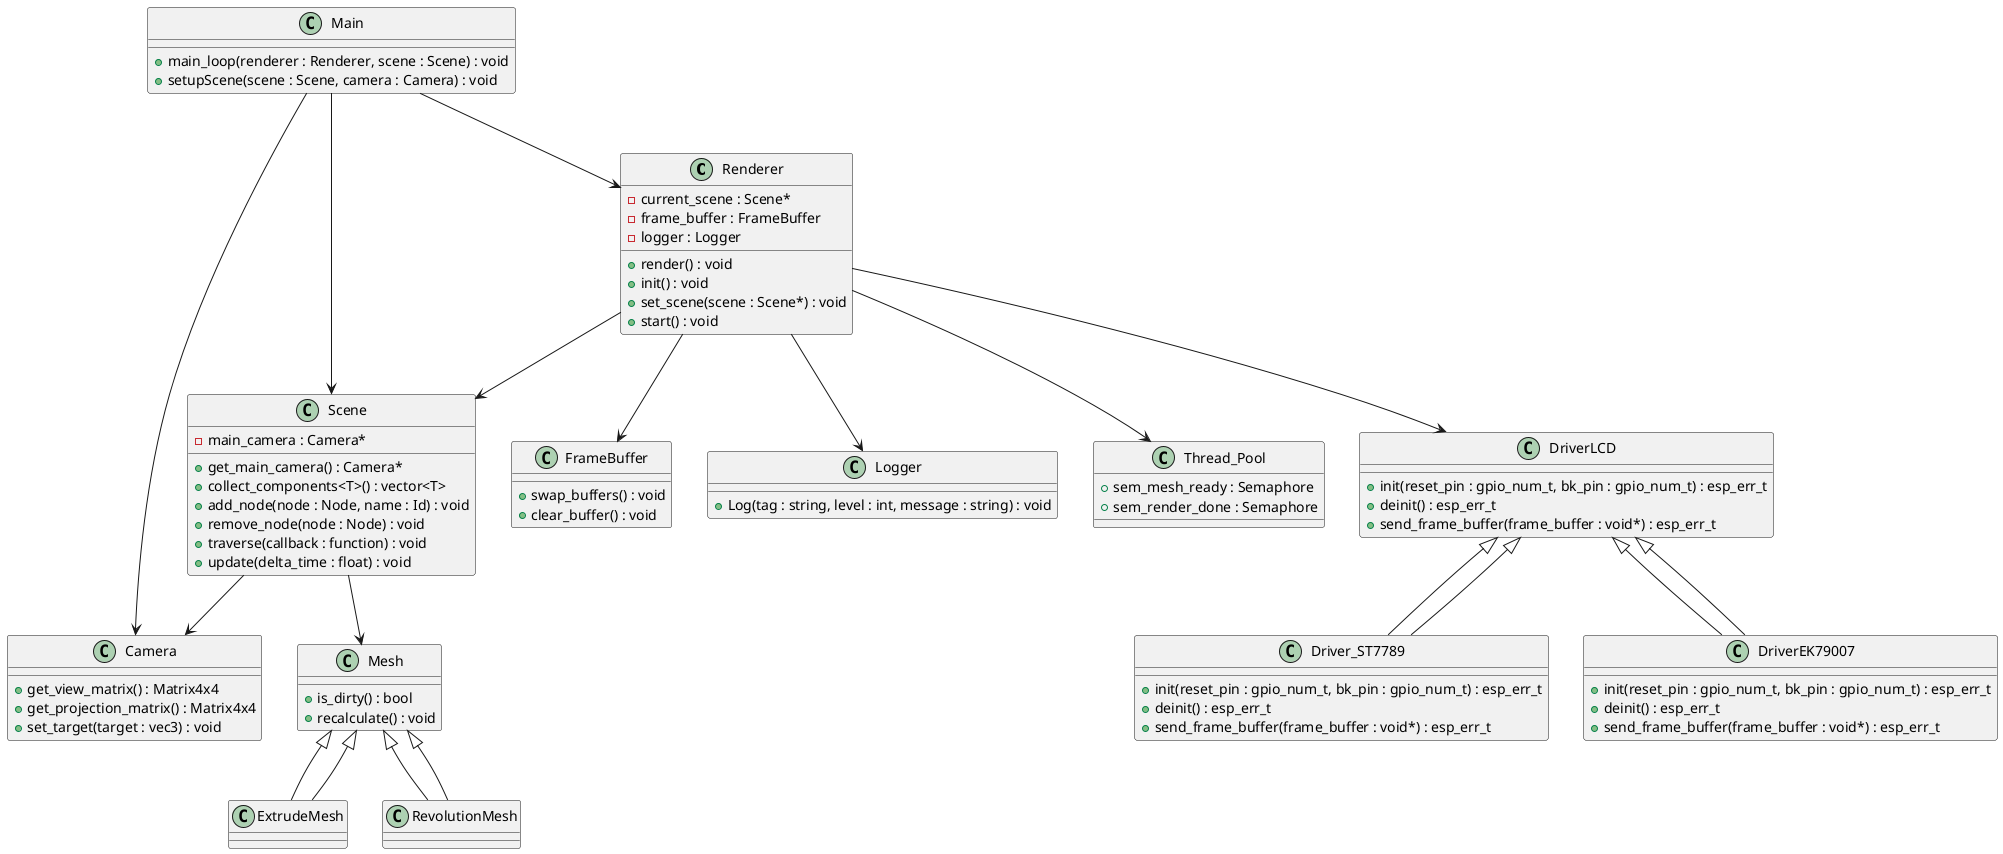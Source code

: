 @startuml
' Definición de clases principales
class Renderer {
    - current_scene : Scene*
    - frame_buffer : FrameBuffer
    - logger : Logger
    + render() : void
    + init() : void
    + set_scene(scene : Scene*) : void
    + start() : void
}

class Scene {
    - main_camera : Camera*
    + get_main_camera() : Camera*
    + collect_components<T>() : vector<T>
    + add_node(node : Node, name : Id) : void
    + remove_node(node : Node) : void
    + traverse(callback : function) : void
    + update(delta_time : float) : void
}

class Camera {
    + get_view_matrix() : Matrix4x4
    + get_projection_matrix() : Matrix4x4
    + set_target(target : vec3) : void
}

class Mesh {
    + is_dirty() : bool
    + recalculate() : void
}

class ExtrudeMesh extends Mesh
class RevolutionMesh extends Mesh

class FrameBuffer {
    + swap_buffers() : void
    + clear_buffer() : void
}

class Logger {
    + Log(tag : string, level : int, message : string) : void
}

class Thread_Pool {
    + sem_mesh_ready : Semaphore
    + sem_render_done : Semaphore
}

class DriverLCD {
    + init(reset_pin : gpio_num_t, bk_pin : gpio_num_t) : esp_err_t
    + deinit() : esp_err_t
    + send_frame_buffer(frame_buffer : void*) : esp_err_t
}

class Driver_ST7789 extends DriverLCD {
    + init(reset_pin : gpio_num_t, bk_pin : gpio_num_t) : esp_err_t
    + deinit() : esp_err_t
    + send_frame_buffer(frame_buffer : void*) : esp_err_t
}

class DriverEK79007 extends DriverLCD {
    + init(reset_pin : gpio_num_t, bk_pin : gpio_num_t) : esp_err_t
    + deinit() : esp_err_t
    + send_frame_buffer(frame_buffer : void*) : esp_err_t
}

class Main {
    + main_loop(renderer : Renderer, scene : Scene) : void
    + setupScene(scene : Scene, camera : Camera) : void
}

' Relaciones entre clases
Renderer --> Scene
Scene --> Camera
Renderer --> FrameBuffer
Renderer --> Logger
Renderer --> Thread_Pool
Scene --> Mesh
Mesh <|-- ExtrudeMesh
Mesh <|-- RevolutionMesh
Renderer --> DriverLCD
DriverLCD <|-- Driver_ST7789
DriverLCD <|-- DriverEK79007
Main --> Renderer
Main --> Scene
Main --> Camera

@enduml